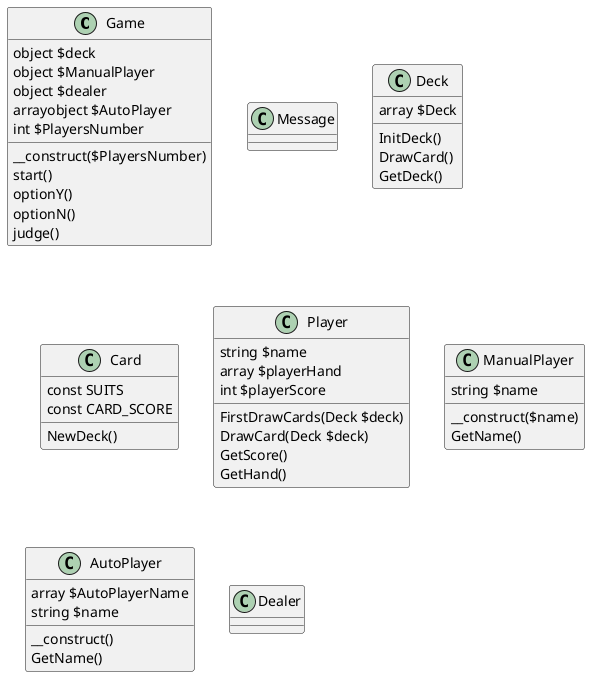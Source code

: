 @startuml Blackjack
class Game {
  object $deck
  object $ManualPlayer
  object $dealer
  arrayobject $AutoPlayer
  int $PlayersNumber
  __construct($PlayersNumber)
  start()
  optionY()
  optionN()
  judge()
}
class Message {

}
class Deck {
  array $Deck
  InitDeck()
  DrawCard()
  GetDeck()

}
class Card {
  const SUITS
  const CARD_SCORE
  NewDeck()
}
class Player {
  string $name
  array $playerHand
  int $playerScore
  FirstDrawCards(Deck $deck)
  DrawCard(Deck $deck)
  GetScore()
  GetHand()

}
class ManualPlayer {
  string $name
  __construct($name)
  GetName()

}
class AutoPlayer {
  array $AutoPlayerName
  string $name
  __construct()
  GetName()

}
class Dealer {
}
@enduml
